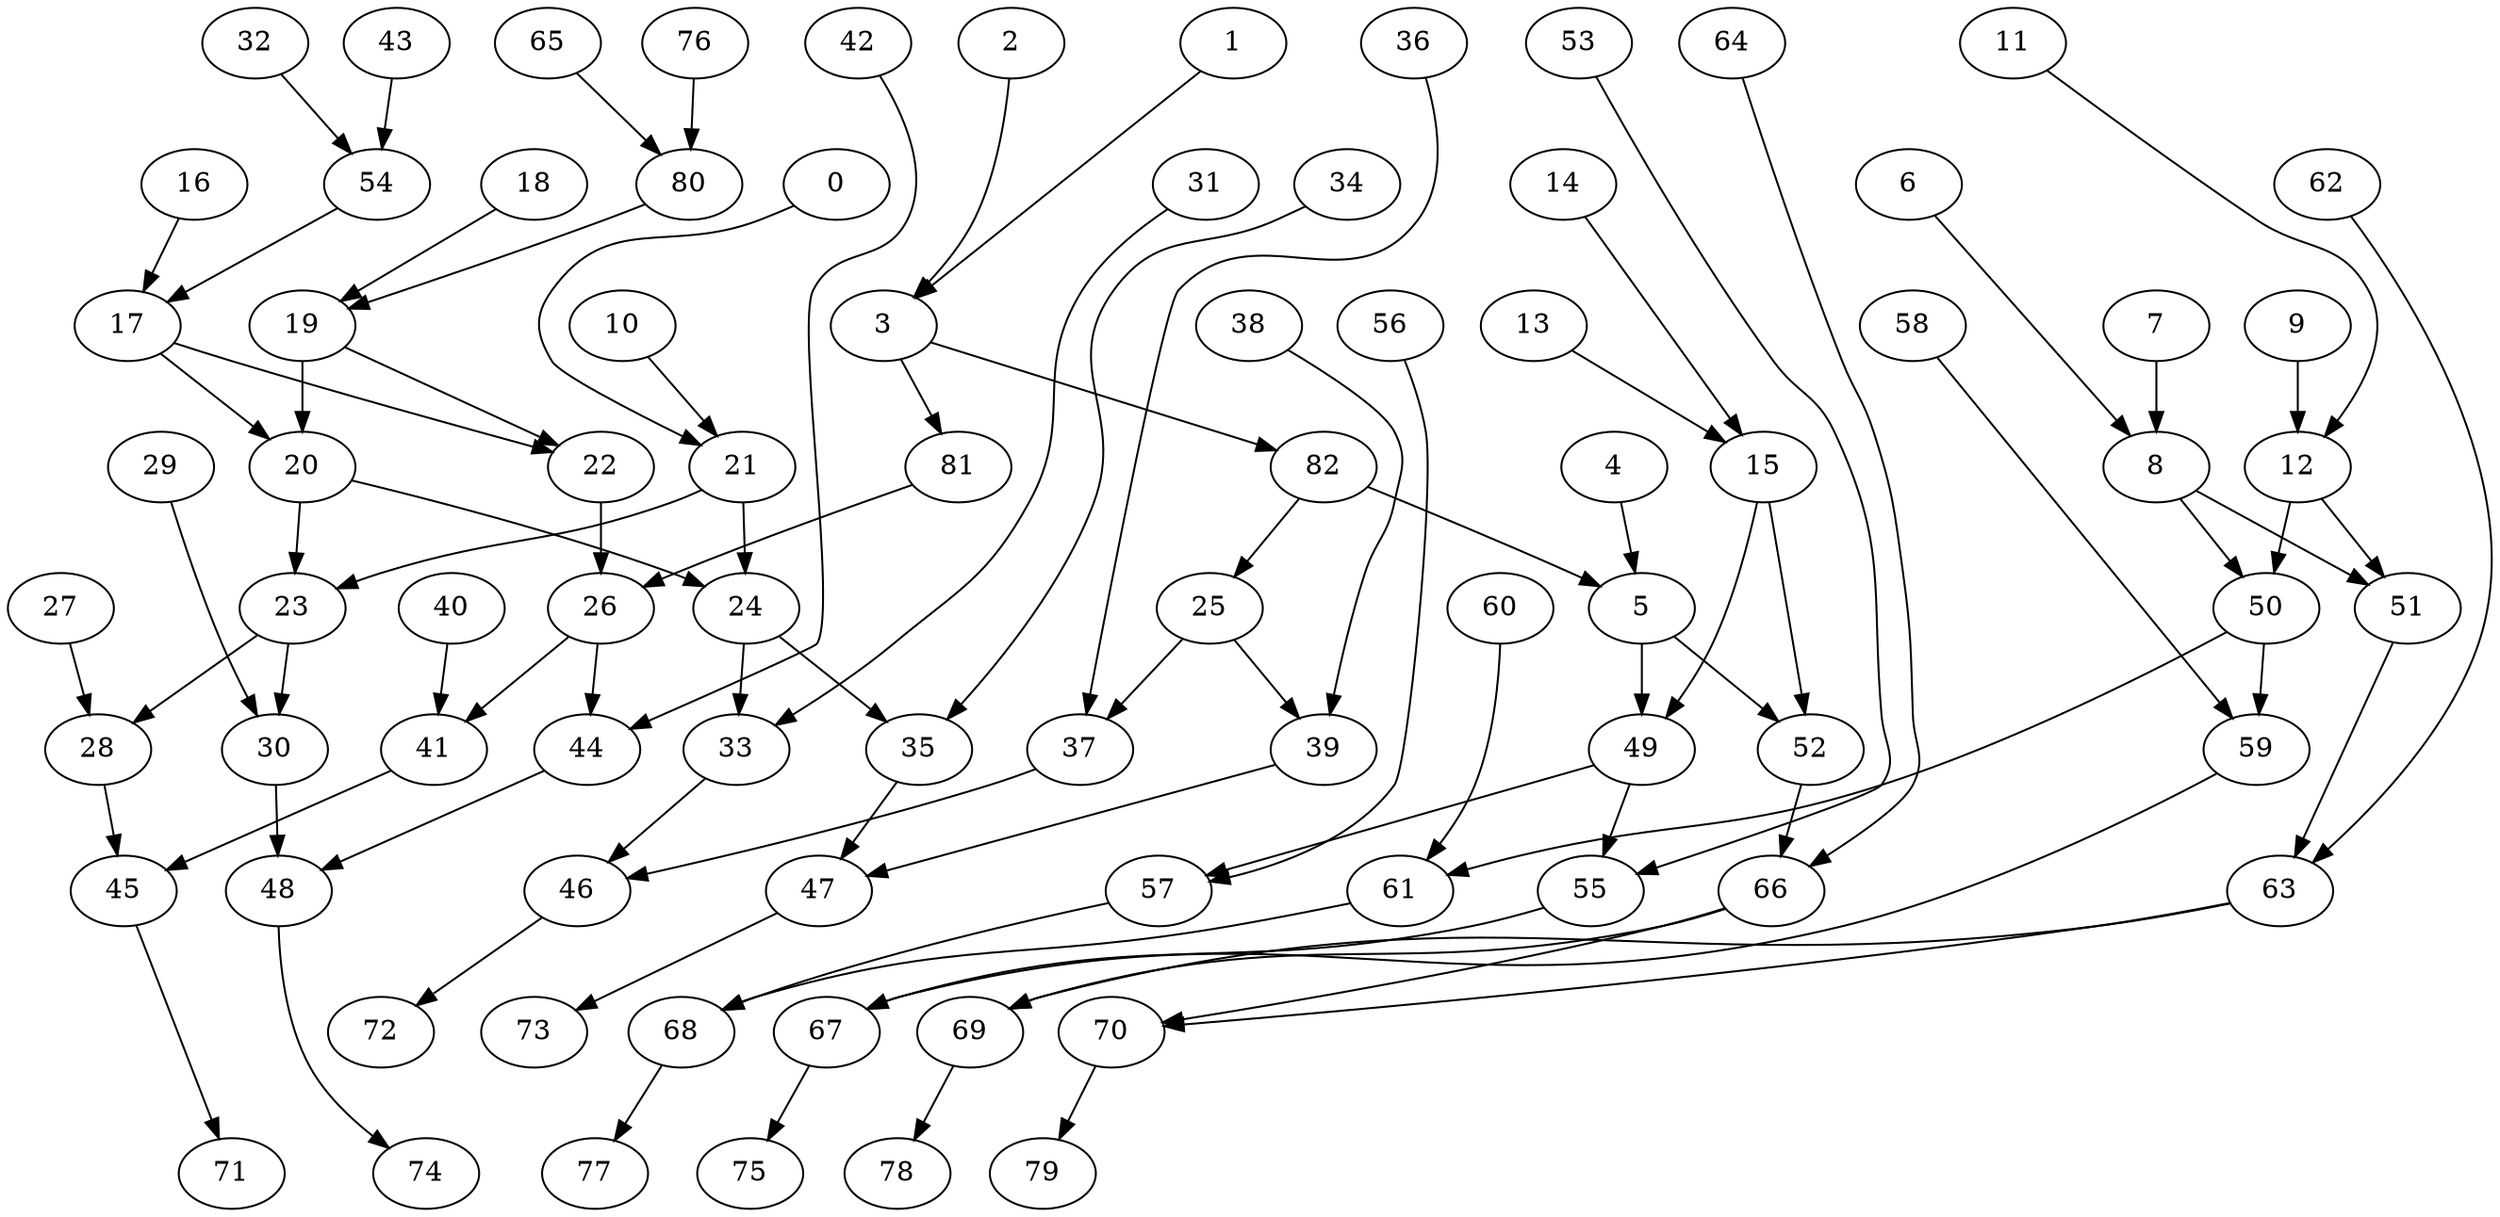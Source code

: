 digraph g {
0;
1;
2;
3;
4;
5;
6;
7;
8;
9;
10;
11;
12;
13;
14;
15;
16;
17;
18;
19;
20;
21;
22;
23;
24;
25;
26;
27;
28;
29;
30;
31;
32;
33;
34;
35;
36;
37;
38;
39;
40;
41;
42;
43;
44;
45;
46;
47;
48;
49;
50;
51;
52;
53;
54;
55;
56;
57;
58;
59;
60;
61;
62;
63;
64;
65;
66;
67;
68;
69;
70;
71;
72;
73;
74;
75;
76;
77;
78;
79;
80;
81;
82;
0 -> 21 [weight=0];
1 -> 3 [weight=0];
2 -> 3 [weight=0];
3 -> 81 [weight=0];
3 -> 82 [weight=0];
4 -> 5 [weight=0];
5 -> 49 [weight=1];
5 -> 52 [weight=0];
6 -> 8 [weight=0];
7 -> 8 [weight=0];
8 -> 51 [weight=0];
8 -> 50 [weight=0];
9 -> 12 [weight=0];
10 -> 21 [weight=0];
11 -> 12 [weight=0];
12 -> 51 [weight=0];
12 -> 50 [weight=0];
13 -> 15 [weight=0];
14 -> 15 [weight=0];
15 -> 49 [weight=0];
15 -> 52 [weight=0];
16 -> 17 [weight=0];
17 -> 22 [weight=0];
17 -> 20 [weight=0];
18 -> 19 [weight=0];
19 -> 22 [weight=0];
19 -> 20 [weight=1];
20 -> 23 [weight=0];
20 -> 24 [weight=0];
21 -> 23 [weight=0];
21 -> 24 [weight=0];
22 -> 26 [weight=1];
23 -> 28 [weight=0];
23 -> 30 [weight=0];
24 -> 33 [weight=0];
24 -> 35 [weight=0];
25 -> 37 [weight=0];
25 -> 39 [weight=0];
26 -> 41 [weight=0];
26 -> 44 [weight=0];
27 -> 28 [weight=0];
28 -> 45 [weight=0];
29 -> 30 [weight=0];
30 -> 48 [weight=0];
31 -> 33 [weight=0];
32 -> 54 [weight=0];
33 -> 46 [weight=0];
34 -> 35 [weight=0];
35 -> 47 [weight=0];
36 -> 37 [weight=0];
37 -> 46 [weight=0];
38 -> 39 [weight=0];
39 -> 47 [weight=0];
40 -> 41 [weight=0];
41 -> 45 [weight=0];
42 -> 44 [weight=0];
43 -> 54 [weight=0];
44 -> 48 [weight=0];
45 -> 71 [weight=0];
46 -> 72 [weight=0];
47 -> 73 [weight=0];
48 -> 74 [weight=0];
49 -> 55 [weight=0];
49 -> 57 [weight=0];
50 -> 61 [weight=0];
50 -> 59 [weight=0];
51 -> 63 [weight=0];
52 -> 66 [weight=0];
53 -> 55 [weight=0];
54 -> 17 [weight=0];
55 -> 67 [weight=0];
56 -> 57 [weight=0];
57 -> 68 [weight=0];
58 -> 59 [weight=0];
59 -> 67 [weight=0];
60 -> 61 [weight=0];
61 -> 68 [weight=0];
62 -> 63 [weight=0];
63 -> 69 [weight=0];
63 -> 70 [weight=0];
64 -> 66 [weight=0];
65 -> 80 [weight=0];
66 -> 69 [weight=0];
66 -> 70 [weight=0];
67 -> 75 [weight=0];
68 -> 77 [weight=0];
69 -> 78 [weight=0];
70 -> 79 [weight=0];
76 -> 80 [weight=0];
80 -> 19 [weight=0];
81 -> 26 [weight=0];
82 -> 25 [weight=0];
82 -> 5 [weight=0];
}
